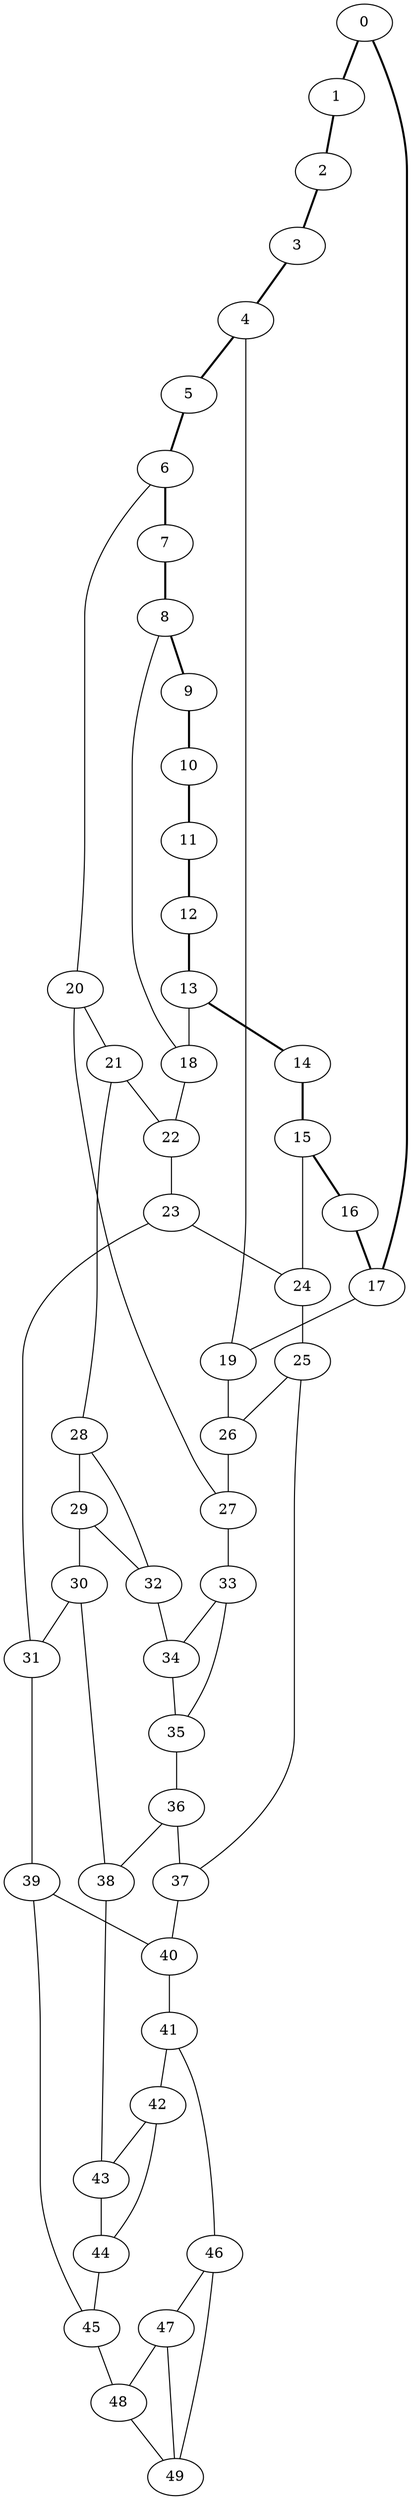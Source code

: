 //Inside of this graph isn't 3-connected
graph G {
0 [ pos = " 10.50,0.00!" ];
0 -- 1[style=bold];
0 -- 17[style=bold];
1 [ pos = " 9.87,3.59!" ];
1 -- 2[style=bold];
2 [ pos = " 8.04,6.75!" ];
2 -- 3[style=bold];
3 [ pos = " 5.25,9.09!" ];
3 -- 4[style=bold];
4 [ pos = " 1.82,10.34!" ];
4 -- 5[style=bold];
4 -- 19;
5 [ pos = " -1.82,10.34!" ];
5 -- 6[style=bold];
6 [ pos = " -5.25,9.09!" ];
6 -- 7[style=bold];
6 -- 20;
7 [ pos = " -8.04,6.75!" ];
7 -- 8[style=bold];
8 [ pos = " -9.87,3.59!" ];
8 -- 9[style=bold];
8 -- 18;
9 [ pos = " -10.50,0.00!" ];
9 -- 10[style=bold];
10 [ pos = " -9.87,-3.59!" ];
10 -- 11[style=bold];
11 [ pos = " -8.04,-6.75!" ];
11 -- 12[style=bold];
12 [ pos = " -5.25,-9.09!" ];
12 -- 13[style=bold];
13 [ pos = " -1.82,-10.34!" ];
13 -- 14[style=bold];
13 -- 18;
14 [ pos = " 1.82,-10.34!" ];
14 -- 15[style=bold];
15 [ pos = " 5.25,-9.09!" ];
15 -- 16[style=bold];
15 -- 24;
16 [ pos = " 8.04,-6.75!" ];
16 -- 17[style=bold];
17 [ pos = " 9.87,-3.59!" ];
17 -- 19;
18 -- 22;
19 -- 26;
20 -- 21;
20 -- 27;
21 -- 22;
21 -- 28;
22 -- 23;
23 -- 24;
23 -- 31;
24 -- 25;
25 -- 26;
25 -- 37;
26 -- 27;
27 -- 33;
28 -- 29;
28 -- 32;
29 -- 30;
29 -- 32;
30 -- 31;
30 -- 38;
31 -- 39;
32 -- 34;
33 -- 34;
33 -- 35;
34 -- 35;
35 -- 36;
36 -- 37;
36 -- 38;
37 -- 40;
38 -- 43;
39 -- 40;
39 -- 45;
40 -- 41;
41 -- 42;
41 -- 46;
42 -- 43;
42 -- 44;
43 -- 44;
44 -- 45;
45 -- 48;
46 -- 47;
46 -- 49;
47 -- 48;
47 -- 49;
48 -- 49;
}
